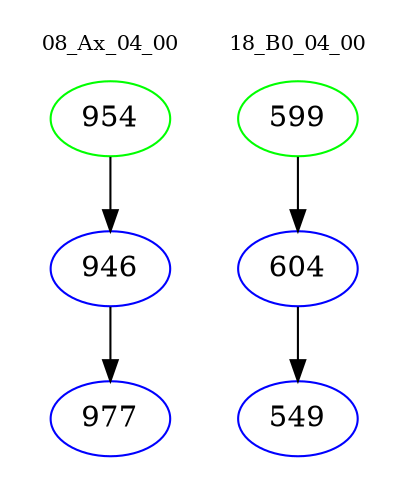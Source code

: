 digraph{
subgraph cluster_0 {
color = white
label = "08_Ax_04_00";
fontsize=10;
T0_954 [label="954", color="green"]
T0_954 -> T0_946 [color="black"]
T0_946 [label="946", color="blue"]
T0_946 -> T0_977 [color="black"]
T0_977 [label="977", color="blue"]
}
subgraph cluster_1 {
color = white
label = "18_B0_04_00";
fontsize=10;
T1_599 [label="599", color="green"]
T1_599 -> T1_604 [color="black"]
T1_604 [label="604", color="blue"]
T1_604 -> T1_549 [color="black"]
T1_549 [label="549", color="blue"]
}
}

